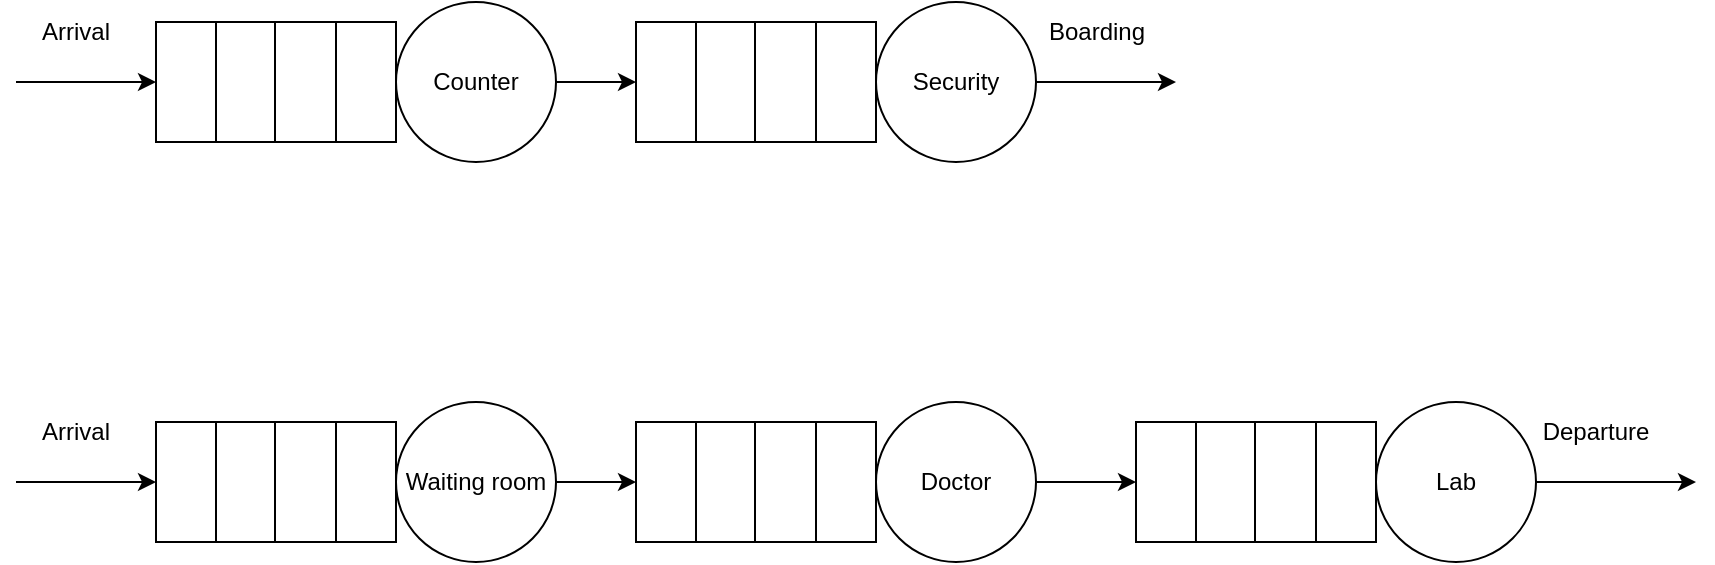 <mxfile version="28.2.0">
  <diagram name="Page-1" id="tFg9vf0Au0HjROO1YBrw">
    <mxGraphModel dx="1215" dy="672" grid="1" gridSize="10" guides="1" tooltips="1" connect="1" arrows="1" fold="1" page="1" pageScale="1" pageWidth="827" pageHeight="1169" math="0" shadow="0">
      <root>
        <mxCell id="0" />
        <mxCell id="1" parent="0" />
        <mxCell id="g7XTxmna4uzkohzOk6fH-1" value="" style="rounded=0;whiteSpace=wrap;html=1;" vertex="1" parent="1">
          <mxGeometry x="120" y="150" width="120" height="60" as="geometry" />
        </mxCell>
        <mxCell id="g7XTxmna4uzkohzOk6fH-2" value="" style="endArrow=none;html=1;rounded=0;exitX=0.25;exitY=1;exitDx=0;exitDy=0;entryX=0.25;entryY=0;entryDx=0;entryDy=0;" edge="1" parent="1" source="g7XTxmna4uzkohzOk6fH-1" target="g7XTxmna4uzkohzOk6fH-1">
          <mxGeometry width="50" height="50" relative="1" as="geometry">
            <mxPoint x="130" y="205" as="sourcePoint" />
            <mxPoint x="180" y="155" as="targetPoint" />
          </mxGeometry>
        </mxCell>
        <mxCell id="g7XTxmna4uzkohzOk6fH-3" value="" style="endArrow=none;html=1;rounded=0;exitX=0.25;exitY=1;exitDx=0;exitDy=0;entryX=0.25;entryY=0;entryDx=0;entryDy=0;" edge="1" parent="1">
          <mxGeometry width="50" height="50" relative="1" as="geometry">
            <mxPoint x="179.5" y="210" as="sourcePoint" />
            <mxPoint x="179.5" y="150" as="targetPoint" />
          </mxGeometry>
        </mxCell>
        <mxCell id="g7XTxmna4uzkohzOk6fH-4" value="" style="endArrow=none;html=1;rounded=0;exitX=0.25;exitY=1;exitDx=0;exitDy=0;entryX=0.25;entryY=0;entryDx=0;entryDy=0;" edge="1" parent="1">
          <mxGeometry width="50" height="50" relative="1" as="geometry">
            <mxPoint x="210" y="210" as="sourcePoint" />
            <mxPoint x="210" y="150" as="targetPoint" />
          </mxGeometry>
        </mxCell>
        <mxCell id="g7XTxmna4uzkohzOk6fH-6" value="Counter" style="ellipse;whiteSpace=wrap;html=1;aspect=fixed;" vertex="1" parent="1">
          <mxGeometry x="240" y="140" width="80" height="80" as="geometry" />
        </mxCell>
        <mxCell id="g7XTxmna4uzkohzOk6fH-7" value="" style="rounded=0;whiteSpace=wrap;html=1;" vertex="1" parent="1">
          <mxGeometry x="360" y="150" width="120" height="60" as="geometry" />
        </mxCell>
        <mxCell id="g7XTxmna4uzkohzOk6fH-8" value="" style="endArrow=none;html=1;rounded=0;exitX=0.25;exitY=1;exitDx=0;exitDy=0;entryX=0.25;entryY=0;entryDx=0;entryDy=0;" edge="1" parent="1" source="g7XTxmna4uzkohzOk6fH-7" target="g7XTxmna4uzkohzOk6fH-7">
          <mxGeometry width="50" height="50" relative="1" as="geometry">
            <mxPoint x="370" y="205" as="sourcePoint" />
            <mxPoint x="420" y="155" as="targetPoint" />
          </mxGeometry>
        </mxCell>
        <mxCell id="g7XTxmna4uzkohzOk6fH-9" value="" style="endArrow=none;html=1;rounded=0;exitX=0.25;exitY=1;exitDx=0;exitDy=0;entryX=0.25;entryY=0;entryDx=0;entryDy=0;" edge="1" parent="1">
          <mxGeometry width="50" height="50" relative="1" as="geometry">
            <mxPoint x="419.5" y="210" as="sourcePoint" />
            <mxPoint x="419.5" y="150" as="targetPoint" />
          </mxGeometry>
        </mxCell>
        <mxCell id="g7XTxmna4uzkohzOk6fH-10" value="" style="endArrow=none;html=1;rounded=0;exitX=0.25;exitY=1;exitDx=0;exitDy=0;entryX=0.25;entryY=0;entryDx=0;entryDy=0;" edge="1" parent="1">
          <mxGeometry width="50" height="50" relative="1" as="geometry">
            <mxPoint x="450" y="210" as="sourcePoint" />
            <mxPoint x="450" y="150" as="targetPoint" />
          </mxGeometry>
        </mxCell>
        <mxCell id="g7XTxmna4uzkohzOk6fH-18" style="edgeStyle=orthogonalEdgeStyle;rounded=0;orthogonalLoop=1;jettySize=auto;html=1;" edge="1" parent="1" source="g7XTxmna4uzkohzOk6fH-11">
          <mxGeometry relative="1" as="geometry">
            <mxPoint x="630" y="180" as="targetPoint" />
          </mxGeometry>
        </mxCell>
        <mxCell id="g7XTxmna4uzkohzOk6fH-11" value="Security" style="ellipse;whiteSpace=wrap;html=1;aspect=fixed;" vertex="1" parent="1">
          <mxGeometry x="480" y="140" width="80" height="80" as="geometry" />
        </mxCell>
        <mxCell id="g7XTxmna4uzkohzOk6fH-17" value="" style="endArrow=classic;html=1;rounded=0;entryX=0;entryY=0.5;entryDx=0;entryDy=0;" edge="1" parent="1" target="g7XTxmna4uzkohzOk6fH-7">
          <mxGeometry width="50" height="50" relative="1" as="geometry">
            <mxPoint x="320" y="180" as="sourcePoint" />
            <mxPoint x="370" y="130" as="targetPoint" />
          </mxGeometry>
        </mxCell>
        <mxCell id="g7XTxmna4uzkohzOk6fH-19" value="" style="endArrow=classic;html=1;rounded=0;entryX=0;entryY=0.5;entryDx=0;entryDy=0;" edge="1" parent="1" target="g7XTxmna4uzkohzOk6fH-1">
          <mxGeometry width="50" height="50" relative="1" as="geometry">
            <mxPoint x="50" y="180" as="sourcePoint" />
            <mxPoint x="100" y="170" as="targetPoint" />
          </mxGeometry>
        </mxCell>
        <mxCell id="g7XTxmna4uzkohzOk6fH-21" value="" style="rounded=0;whiteSpace=wrap;html=1;" vertex="1" parent="1">
          <mxGeometry x="120" y="350" width="120" height="60" as="geometry" />
        </mxCell>
        <mxCell id="g7XTxmna4uzkohzOk6fH-22" value="" style="endArrow=none;html=1;rounded=0;exitX=0.25;exitY=1;exitDx=0;exitDy=0;entryX=0.25;entryY=0;entryDx=0;entryDy=0;" edge="1" parent="1" source="g7XTxmna4uzkohzOk6fH-21" target="g7XTxmna4uzkohzOk6fH-21">
          <mxGeometry width="50" height="50" relative="1" as="geometry">
            <mxPoint x="130" y="405" as="sourcePoint" />
            <mxPoint x="180" y="355" as="targetPoint" />
          </mxGeometry>
        </mxCell>
        <mxCell id="g7XTxmna4uzkohzOk6fH-23" value="" style="endArrow=none;html=1;rounded=0;exitX=0.25;exitY=1;exitDx=0;exitDy=0;entryX=0.25;entryY=0;entryDx=0;entryDy=0;" edge="1" parent="1">
          <mxGeometry width="50" height="50" relative="1" as="geometry">
            <mxPoint x="179.5" y="410" as="sourcePoint" />
            <mxPoint x="179.5" y="350" as="targetPoint" />
          </mxGeometry>
        </mxCell>
        <mxCell id="g7XTxmna4uzkohzOk6fH-24" value="" style="endArrow=none;html=1;rounded=0;exitX=0.25;exitY=1;exitDx=0;exitDy=0;entryX=0.25;entryY=0;entryDx=0;entryDy=0;" edge="1" parent="1">
          <mxGeometry width="50" height="50" relative="1" as="geometry">
            <mxPoint x="210" y="410" as="sourcePoint" />
            <mxPoint x="210" y="350" as="targetPoint" />
          </mxGeometry>
        </mxCell>
        <mxCell id="g7XTxmna4uzkohzOk6fH-25" value="Waiting room" style="ellipse;whiteSpace=wrap;html=1;aspect=fixed;" vertex="1" parent="1">
          <mxGeometry x="240" y="340" width="80" height="80" as="geometry" />
        </mxCell>
        <mxCell id="g7XTxmna4uzkohzOk6fH-26" value="" style="rounded=0;whiteSpace=wrap;html=1;" vertex="1" parent="1">
          <mxGeometry x="360" y="350" width="120" height="60" as="geometry" />
        </mxCell>
        <mxCell id="g7XTxmna4uzkohzOk6fH-27" value="" style="endArrow=none;html=1;rounded=0;exitX=0.25;exitY=1;exitDx=0;exitDy=0;entryX=0.25;entryY=0;entryDx=0;entryDy=0;" edge="1" parent="1" source="g7XTxmna4uzkohzOk6fH-26" target="g7XTxmna4uzkohzOk6fH-26">
          <mxGeometry width="50" height="50" relative="1" as="geometry">
            <mxPoint x="370" y="405" as="sourcePoint" />
            <mxPoint x="420" y="355" as="targetPoint" />
          </mxGeometry>
        </mxCell>
        <mxCell id="g7XTxmna4uzkohzOk6fH-28" value="" style="endArrow=none;html=1;rounded=0;exitX=0.25;exitY=1;exitDx=0;exitDy=0;entryX=0.25;entryY=0;entryDx=0;entryDy=0;" edge="1" parent="1">
          <mxGeometry width="50" height="50" relative="1" as="geometry">
            <mxPoint x="419.5" y="410" as="sourcePoint" />
            <mxPoint x="419.5" y="350" as="targetPoint" />
          </mxGeometry>
        </mxCell>
        <mxCell id="g7XTxmna4uzkohzOk6fH-29" value="" style="endArrow=none;html=1;rounded=0;exitX=0.25;exitY=1;exitDx=0;exitDy=0;entryX=0.25;entryY=0;entryDx=0;entryDy=0;" edge="1" parent="1">
          <mxGeometry width="50" height="50" relative="1" as="geometry">
            <mxPoint x="450" y="410" as="sourcePoint" />
            <mxPoint x="450" y="350" as="targetPoint" />
          </mxGeometry>
        </mxCell>
        <mxCell id="g7XTxmna4uzkohzOk6fH-30" style="edgeStyle=orthogonalEdgeStyle;rounded=0;orthogonalLoop=1;jettySize=auto;html=1;entryX=0;entryY=0.5;entryDx=0;entryDy=0;" edge="1" parent="1" source="g7XTxmna4uzkohzOk6fH-31">
          <mxGeometry relative="1" as="geometry">
            <mxPoint x="610" y="380" as="targetPoint" />
          </mxGeometry>
        </mxCell>
        <mxCell id="g7XTxmna4uzkohzOk6fH-31" value="Doctor" style="ellipse;whiteSpace=wrap;html=1;aspect=fixed;" vertex="1" parent="1">
          <mxGeometry x="480" y="340" width="80" height="80" as="geometry" />
        </mxCell>
        <mxCell id="g7XTxmna4uzkohzOk6fH-37" value="" style="endArrow=classic;html=1;rounded=0;entryX=0;entryY=0.5;entryDx=0;entryDy=0;" edge="1" parent="1" target="g7XTxmna4uzkohzOk6fH-26">
          <mxGeometry width="50" height="50" relative="1" as="geometry">
            <mxPoint x="320" y="380" as="sourcePoint" />
            <mxPoint x="370" y="330" as="targetPoint" />
          </mxGeometry>
        </mxCell>
        <mxCell id="g7XTxmna4uzkohzOk6fH-38" value="" style="endArrow=classic;html=1;rounded=0;entryX=0;entryY=0.5;entryDx=0;entryDy=0;" edge="1" parent="1" target="g7XTxmna4uzkohzOk6fH-21">
          <mxGeometry width="50" height="50" relative="1" as="geometry">
            <mxPoint x="50" y="380" as="sourcePoint" />
            <mxPoint x="100" y="370" as="targetPoint" />
          </mxGeometry>
        </mxCell>
        <mxCell id="g7XTxmna4uzkohzOk6fH-40" value="" style="rounded=0;whiteSpace=wrap;html=1;" vertex="1" parent="1">
          <mxGeometry x="610" y="350" width="120" height="60" as="geometry" />
        </mxCell>
        <mxCell id="g7XTxmna4uzkohzOk6fH-41" value="" style="endArrow=none;html=1;rounded=0;exitX=0.25;exitY=1;exitDx=0;exitDy=0;entryX=0.25;entryY=0;entryDx=0;entryDy=0;" edge="1" parent="1" source="g7XTxmna4uzkohzOk6fH-40" target="g7XTxmna4uzkohzOk6fH-40">
          <mxGeometry width="50" height="50" relative="1" as="geometry">
            <mxPoint x="620" y="405" as="sourcePoint" />
            <mxPoint x="670" y="355" as="targetPoint" />
          </mxGeometry>
        </mxCell>
        <mxCell id="g7XTxmna4uzkohzOk6fH-42" value="" style="endArrow=none;html=1;rounded=0;exitX=0.25;exitY=1;exitDx=0;exitDy=0;entryX=0.25;entryY=0;entryDx=0;entryDy=0;" edge="1" parent="1">
          <mxGeometry width="50" height="50" relative="1" as="geometry">
            <mxPoint x="669.5" y="410" as="sourcePoint" />
            <mxPoint x="669.5" y="350" as="targetPoint" />
          </mxGeometry>
        </mxCell>
        <mxCell id="g7XTxmna4uzkohzOk6fH-43" value="" style="endArrow=none;html=1;rounded=0;exitX=0.25;exitY=1;exitDx=0;exitDy=0;entryX=0.25;entryY=0;entryDx=0;entryDy=0;" edge="1" parent="1">
          <mxGeometry width="50" height="50" relative="1" as="geometry">
            <mxPoint x="700" y="410" as="sourcePoint" />
            <mxPoint x="700" y="350" as="targetPoint" />
          </mxGeometry>
        </mxCell>
        <mxCell id="g7XTxmna4uzkohzOk6fH-44" style="edgeStyle=orthogonalEdgeStyle;rounded=0;orthogonalLoop=1;jettySize=auto;html=1;" edge="1" parent="1" source="g7XTxmna4uzkohzOk6fH-45">
          <mxGeometry relative="1" as="geometry">
            <mxPoint x="890" y="380" as="targetPoint" />
          </mxGeometry>
        </mxCell>
        <mxCell id="g7XTxmna4uzkohzOk6fH-45" value="Lab" style="ellipse;whiteSpace=wrap;html=1;aspect=fixed;" vertex="1" parent="1">
          <mxGeometry x="730" y="340" width="80" height="80" as="geometry" />
        </mxCell>
        <mxCell id="g7XTxmna4uzkohzOk6fH-46" value="Arrival" style="text;html=1;align=center;verticalAlign=middle;whiteSpace=wrap;rounded=0;" vertex="1" parent="1">
          <mxGeometry x="50" y="340" width="60" height="30" as="geometry" />
        </mxCell>
        <mxCell id="g7XTxmna4uzkohzOk6fH-47" value="Arrival" style="text;html=1;align=center;verticalAlign=middle;whiteSpace=wrap;rounded=0;" vertex="1" parent="1">
          <mxGeometry x="50" y="140" width="60" height="30" as="geometry" />
        </mxCell>
        <mxCell id="g7XTxmna4uzkohzOk6fH-48" value="Departure" style="text;html=1;align=center;verticalAlign=middle;whiteSpace=wrap;rounded=0;" vertex="1" parent="1">
          <mxGeometry x="810" y="340" width="60" height="30" as="geometry" />
        </mxCell>
        <mxCell id="g7XTxmna4uzkohzOk6fH-49" value="Boarding" style="text;html=1;align=center;verticalAlign=middle;resizable=0;points=[];autosize=1;strokeColor=none;fillColor=none;" vertex="1" parent="1">
          <mxGeometry x="555" y="140" width="70" height="30" as="geometry" />
        </mxCell>
      </root>
    </mxGraphModel>
  </diagram>
</mxfile>
